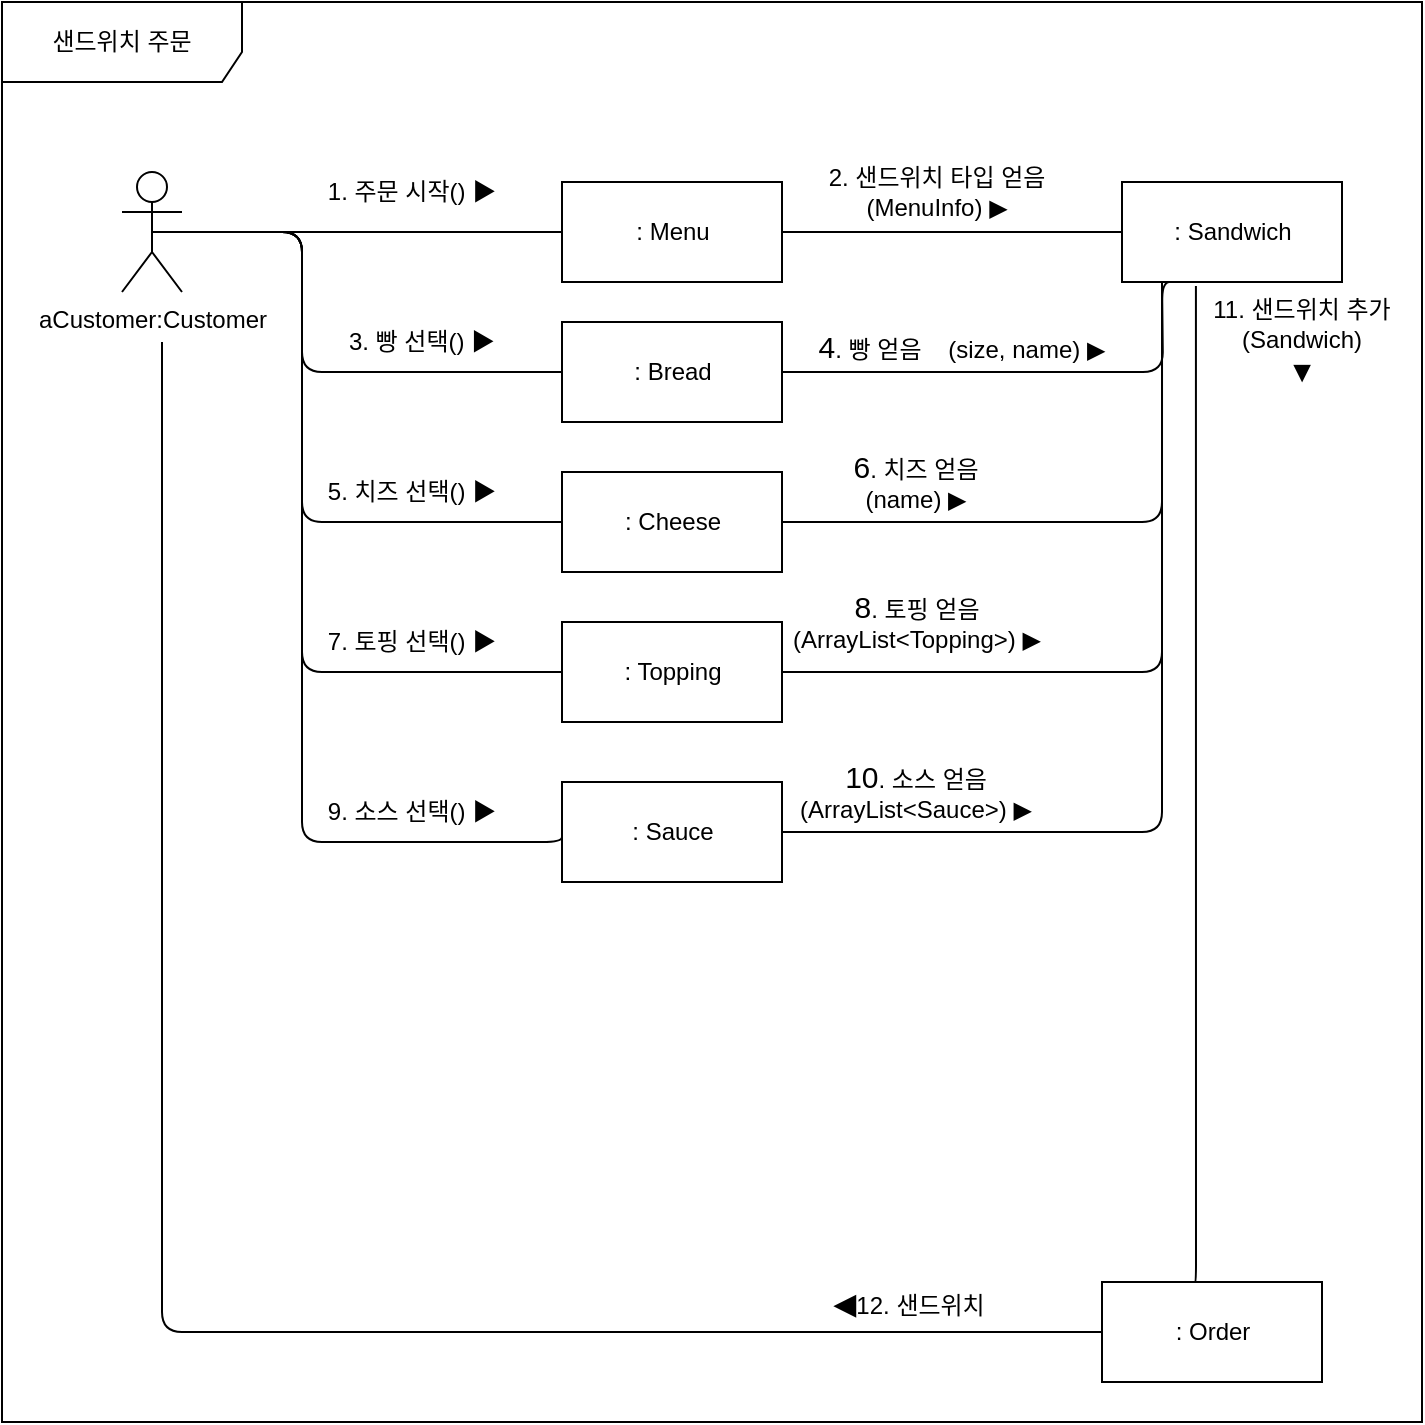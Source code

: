 <mxfile version="14.0.1" type="github">
  <diagram id="_Vj3maF3Iv_SxYzH1CFh" name="Page-1">
    <mxGraphModel dx="2889" dy="1097" grid="1" gridSize="10" guides="1" tooltips="1" connect="1" arrows="1" fold="1" page="1" pageScale="1" pageWidth="827" pageHeight="1169" math="0" shadow="0">
      <root>
        <mxCell id="0" />
        <mxCell id="1" parent="0" />
        <mxCell id="hAGynyKhxMLSOPA2V5pt-1" value="aCustomer:Customer" style="shape=umlActor;verticalLabelPosition=bottom;verticalAlign=top;html=1;" parent="1" vertex="1">
          <mxGeometry x="-50" y="275" width="30" height="60" as="geometry" />
        </mxCell>
        <mxCell id="hAGynyKhxMLSOPA2V5pt-2" value=": Menu" style="html=1;" parent="1" vertex="1">
          <mxGeometry x="170" y="280" width="110" height="50" as="geometry" />
        </mxCell>
        <mxCell id="hAGynyKhxMLSOPA2V5pt-10" value="" style="endArrow=none;html=1;entryX=0;entryY=0.5;entryDx=0;entryDy=0;exitX=0.5;exitY=0.5;exitDx=0;exitDy=0;exitPerimeter=0;" parent="1" source="hAGynyKhxMLSOPA2V5pt-1" target="hAGynyKhxMLSOPA2V5pt-2" edge="1">
          <mxGeometry width="50" height="50" relative="1" as="geometry">
            <mxPoint x="65" y="305" as="sourcePoint" />
            <mxPoint x="140" y="190" as="targetPoint" />
            <Array as="points">
              <mxPoint x="70" y="305" />
            </Array>
          </mxGeometry>
        </mxCell>
        <mxCell id="hAGynyKhxMLSOPA2V5pt-17" value="1. 주문 시작()&amp;nbsp;▶" style="text;html=1;strokeColor=none;fillColor=none;align=center;verticalAlign=middle;whiteSpace=wrap;rounded=0;" parent="1" vertex="1">
          <mxGeometry x="40" y="275" width="110" height="20" as="geometry" />
        </mxCell>
        <mxCell id="hAGynyKhxMLSOPA2V5pt-28" value=": Sandwich" style="html=1;" parent="1" vertex="1">
          <mxGeometry x="450" y="280" width="110" height="50" as="geometry" />
        </mxCell>
        <mxCell id="hAGynyKhxMLSOPA2V5pt-32" value="&lt;span style=&quot;font-size: 15px ; background-color: rgb(255 , 255 , 255)&quot;&gt;4&lt;/span&gt;. 빵 얻음&amp;nbsp; &amp;nbsp; (size, name) ▶&lt;br&gt;&amp;nbsp;" style="text;html=1;strokeColor=none;fillColor=none;align=center;verticalAlign=middle;whiteSpace=wrap;rounded=0;" parent="1" vertex="1">
          <mxGeometry x="290" y="360" width="160" height="20" as="geometry" />
        </mxCell>
        <mxCell id="hAGynyKhxMLSOPA2V5pt-35" value="&lt;span style=&quot;font-size: 15px ; background-color: rgb(255 , 255 , 255)&quot;&gt;6&lt;/span&gt;. 치즈 얻음(name)&amp;nbsp;▶" style="text;html=1;strokeColor=none;fillColor=none;align=center;verticalAlign=middle;whiteSpace=wrap;rounded=0;" parent="1" vertex="1">
          <mxGeometry x="297.25" y="420" width="100" height="20" as="geometry" />
        </mxCell>
        <mxCell id="hAGynyKhxMLSOPA2V5pt-37" value="&lt;span style=&quot;font-size: 15px ; background-color: rgb(255 , 255 , 255)&quot;&gt;8&lt;/span&gt;. 토핑 얻음(ArrayList&amp;lt;Topping&amp;gt;) ▶" style="text;html=1;strokeColor=none;fillColor=none;align=center;verticalAlign=middle;whiteSpace=wrap;rounded=0;" parent="1" vertex="1">
          <mxGeometry x="281" y="490" width="132.5" height="20" as="geometry" />
        </mxCell>
        <mxCell id="hAGynyKhxMLSOPA2V5pt-39" value="&lt;span style=&quot;font-size: 15px ; background-color: rgb(255 , 255 , 255)&quot;&gt;10&lt;/span&gt;. 소스 얻음(ArrayList&amp;lt;Sauce&amp;gt;)&amp;nbsp;▶" style="text;html=1;strokeColor=none;fillColor=none;align=center;verticalAlign=middle;whiteSpace=wrap;rounded=0;" parent="1" vertex="1">
          <mxGeometry x="297.25" y="575" width="100" height="20" as="geometry" />
        </mxCell>
        <mxCell id="hAGynyKhxMLSOPA2V5pt-66" value="샌드위치 주문" style="shape=umlFrame;whiteSpace=wrap;html=1;width=120;height=40;" parent="1" vertex="1">
          <mxGeometry x="-110" y="190" width="710" height="710" as="geometry" />
        </mxCell>
        <mxCell id="398axXaUY6G2Asph9Ox9-2" value=": Sauce" style="html=1;" parent="1" vertex="1">
          <mxGeometry x="170" y="580" width="110" height="50" as="geometry" />
        </mxCell>
        <mxCell id="VUy_vzExi_sMbyr-WgmK-3" value="" style="endArrow=none;html=1;edgeStyle=orthogonalEdgeStyle;exitX=1;exitY=0.5;exitDx=0;exitDy=0;entryX=0;entryY=0.5;entryDx=0;entryDy=0;" parent="1" source="hAGynyKhxMLSOPA2V5pt-2" target="hAGynyKhxMLSOPA2V5pt-28" edge="1">
          <mxGeometry relative="1" as="geometry">
            <mxPoint x="300" y="304.5" as="sourcePoint" />
            <mxPoint x="380" y="304.5" as="targetPoint" />
          </mxGeometry>
        </mxCell>
        <mxCell id="VUy_vzExi_sMbyr-WgmK-7" value="" style="endArrow=none;html=1;edgeStyle=orthogonalEdgeStyle;entryX=1;entryY=0.5;entryDx=0;entryDy=0;exitX=0.25;exitY=1;exitDx=0;exitDy=0;" parent="1" source="hAGynyKhxMLSOPA2V5pt-28" target="VUy_vzExi_sMbyr-WgmK-20" edge="1">
          <mxGeometry relative="1" as="geometry">
            <mxPoint x="530" y="230" as="sourcePoint" />
            <mxPoint x="610" y="230" as="targetPoint" />
            <Array as="points">
              <mxPoint x="470" y="330" />
              <mxPoint x="470" y="450" />
            </Array>
          </mxGeometry>
        </mxCell>
        <mxCell id="VUy_vzExi_sMbyr-WgmK-8" value="" style="endArrow=none;html=1;edgeStyle=orthogonalEdgeStyle;entryX=1;entryY=0.5;entryDx=0;entryDy=0;" parent="1" target="VUy_vzExi_sMbyr-WgmK-21" edge="1">
          <mxGeometry relative="1" as="geometry">
            <mxPoint x="470" y="330" as="sourcePoint" />
            <mxPoint x="620" y="360" as="targetPoint" />
            <Array as="points">
              <mxPoint x="470" y="525" />
            </Array>
          </mxGeometry>
        </mxCell>
        <mxCell id="VUy_vzExi_sMbyr-WgmK-9" value="" style="endArrow=none;html=1;edgeStyle=orthogonalEdgeStyle;entryX=1;entryY=0.5;entryDx=0;entryDy=0;exitX=0.182;exitY=1.1;exitDx=0;exitDy=0;exitPerimeter=0;" parent="1" source="hAGynyKhxMLSOPA2V5pt-28" target="398axXaUY6G2Asph9Ox9-2" edge="1">
          <mxGeometry relative="1" as="geometry">
            <mxPoint x="550" y="404.5" as="sourcePoint" />
            <mxPoint x="630" y="404.5" as="targetPoint" />
            <Array as="points">
              <mxPoint x="470" y="605" />
            </Array>
          </mxGeometry>
        </mxCell>
        <mxCell id="VUy_vzExi_sMbyr-WgmK-10" value="" style="endArrow=none;html=1;edgeStyle=orthogonalEdgeStyle;entryX=0.336;entryY=1.04;entryDx=0;entryDy=0;entryPerimeter=0;exitX=0.418;exitY=0.02;exitDx=0;exitDy=0;exitPerimeter=0;" parent="1" source="VUy_vzExi_sMbyr-WgmK-24" target="hAGynyKhxMLSOPA2V5pt-28" edge="1">
          <mxGeometry relative="1" as="geometry">
            <mxPoint x="374" y="399" as="sourcePoint" />
            <mxPoint x="454" y="399" as="targetPoint" />
            <Array as="points">
              <mxPoint x="487" y="831" />
            </Array>
          </mxGeometry>
        </mxCell>
        <mxCell id="VUy_vzExi_sMbyr-WgmK-18" value="2. 샌드위치 타입 얻음(MenuInfo) ▶" style="text;html=1;strokeColor=none;fillColor=none;align=center;verticalAlign=middle;whiteSpace=wrap;rounded=0;" parent="1" vertex="1">
          <mxGeometry x="290" y="275" width="135" height="20" as="geometry" />
        </mxCell>
        <mxCell id="VUy_vzExi_sMbyr-WgmK-19" value=": Bread" style="html=1;" parent="1" vertex="1">
          <mxGeometry x="170" y="350" width="110" height="50" as="geometry" />
        </mxCell>
        <mxCell id="VUy_vzExi_sMbyr-WgmK-20" value=": Cheese" style="html=1;" parent="1" vertex="1">
          <mxGeometry x="170" y="425" width="110" height="50" as="geometry" />
        </mxCell>
        <mxCell id="VUy_vzExi_sMbyr-WgmK-21" value=": Topping" style="html=1;" parent="1" vertex="1">
          <mxGeometry x="170" y="500" width="110" height="50" as="geometry" />
        </mxCell>
        <mxCell id="VUy_vzExi_sMbyr-WgmK-24" value=": Order" style="html=1;" parent="1" vertex="1">
          <mxGeometry x="440" y="830" width="110" height="50" as="geometry" />
        </mxCell>
        <mxCell id="VUy_vzExi_sMbyr-WgmK-28" value="" style="endArrow=none;html=1;edgeStyle=orthogonalEdgeStyle;entryX=0;entryY=0.5;entryDx=0;entryDy=0;" parent="1" target="VUy_vzExi_sMbyr-WgmK-24" edge="1">
          <mxGeometry relative="1" as="geometry">
            <mxPoint x="-30" y="360" as="sourcePoint" />
            <mxPoint x="410" y="494.5" as="targetPoint" />
            <Array as="points">
              <mxPoint x="-30" y="855" />
            </Array>
          </mxGeometry>
        </mxCell>
        <mxCell id="VUy_vzExi_sMbyr-WgmK-31" value="" style="endArrow=none;html=1;edgeStyle=orthogonalEdgeStyle;exitX=1;exitY=0.5;exitDx=0;exitDy=0;" parent="1" source="VUy_vzExi_sMbyr-WgmK-19" edge="1">
          <mxGeometry relative="1" as="geometry">
            <mxPoint x="300" y="380" as="sourcePoint" />
            <mxPoint x="470" y="330" as="targetPoint" />
          </mxGeometry>
        </mxCell>
        <mxCell id="VUy_vzExi_sMbyr-WgmK-41" value="" style="endArrow=none;html=1;edgeStyle=orthogonalEdgeStyle;entryX=0;entryY=0.5;entryDx=0;entryDy=0;" parent="1" target="VUy_vzExi_sMbyr-WgmK-19" edge="1">
          <mxGeometry relative="1" as="geometry">
            <mxPoint x="-33" y="305" as="sourcePoint" />
            <mxPoint x="160" y="380" as="targetPoint" />
            <Array as="points">
              <mxPoint x="40" y="305" />
              <mxPoint x="40" y="375" />
            </Array>
          </mxGeometry>
        </mxCell>
        <mxCell id="VUy_vzExi_sMbyr-WgmK-43" value="" style="endArrow=none;html=1;edgeStyle=orthogonalEdgeStyle;entryX=0;entryY=0.5;entryDx=0;entryDy=0;exitX=0.5;exitY=0.5;exitDx=0;exitDy=0;exitPerimeter=0;" parent="1" source="hAGynyKhxMLSOPA2V5pt-1" target="VUy_vzExi_sMbyr-WgmK-20" edge="1">
          <mxGeometry relative="1" as="geometry">
            <mxPoint x="-46.5" y="380" as="sourcePoint" />
            <mxPoint x="156.5" y="450" as="targetPoint" />
            <Array as="points">
              <mxPoint x="40" y="305" />
              <mxPoint x="40" y="450" />
            </Array>
          </mxGeometry>
        </mxCell>
        <mxCell id="VUy_vzExi_sMbyr-WgmK-44" value="" style="endArrow=none;html=1;edgeStyle=orthogonalEdgeStyle;entryX=0;entryY=0.5;entryDx=0;entryDy=0;exitX=0.5;exitY=0.5;exitDx=0;exitDy=0;exitPerimeter=0;" parent="1" source="hAGynyKhxMLSOPA2V5pt-1" target="VUy_vzExi_sMbyr-WgmK-21" edge="1">
          <mxGeometry relative="1" as="geometry">
            <mxPoint x="-47.5" y="380" as="sourcePoint" />
            <mxPoint x="157.5" y="525" as="targetPoint" />
            <Array as="points">
              <mxPoint x="40" y="305" />
              <mxPoint x="40" y="525" />
            </Array>
          </mxGeometry>
        </mxCell>
        <mxCell id="VUy_vzExi_sMbyr-WgmK-45" value="" style="endArrow=none;html=1;edgeStyle=orthogonalEdgeStyle;entryX=0;entryY=0.5;entryDx=0;entryDy=0;exitX=0.5;exitY=0.5;exitDx=0;exitDy=0;exitPerimeter=0;" parent="1" source="hAGynyKhxMLSOPA2V5pt-1" target="398axXaUY6G2Asph9Ox9-2" edge="1">
          <mxGeometry relative="1" as="geometry">
            <mxPoint x="-47.5" y="390" as="sourcePoint" />
            <mxPoint x="157.5" y="610" as="targetPoint" />
            <Array as="points">
              <mxPoint x="40" y="305" />
              <mxPoint x="40" y="610" />
              <mxPoint x="170" y="610" />
            </Array>
          </mxGeometry>
        </mxCell>
        <mxCell id="VUy_vzExi_sMbyr-WgmK-46" value="3. 빵 선택() ▶" style="text;html=1;strokeColor=none;fillColor=none;align=center;verticalAlign=middle;whiteSpace=wrap;rounded=0;" parent="1" vertex="1">
          <mxGeometry x="60" y="350" width="80" height="20" as="geometry" />
        </mxCell>
        <mxCell id="VUy_vzExi_sMbyr-WgmK-48" value="5. 치즈 선택() ▶" style="text;html=1;strokeColor=none;fillColor=none;align=center;verticalAlign=middle;whiteSpace=wrap;rounded=0;" parent="1" vertex="1">
          <mxGeometry x="50" y="425" width="90" height="20" as="geometry" />
        </mxCell>
        <mxCell id="VUy_vzExi_sMbyr-WgmK-49" value="7. 토핑 선택() ▶" style="text;html=1;strokeColor=none;fillColor=none;align=center;verticalAlign=middle;whiteSpace=wrap;rounded=0;" parent="1" vertex="1">
          <mxGeometry x="50" y="500" width="90" height="20" as="geometry" />
        </mxCell>
        <mxCell id="VUy_vzExi_sMbyr-WgmK-50" value="9. 소스 선택() ▶" style="text;html=1;strokeColor=none;fillColor=none;align=center;verticalAlign=middle;whiteSpace=wrap;rounded=0;" parent="1" vertex="1">
          <mxGeometry x="50" y="585" width="90" height="20" as="geometry" />
        </mxCell>
        <mxCell id="VUy_vzExi_sMbyr-WgmK-66" value="11. 샌드위치 추가(Sandwich)&lt;br&gt;&lt;span style=&quot;font-family: , sans-serif ; font-size: 15px ; background-color: rgb(255 , 255 , 255)&quot;&gt;▼&lt;/span&gt;" style="text;html=1;strokeColor=none;fillColor=none;align=center;verticalAlign=middle;whiteSpace=wrap;rounded=0;" parent="1" vertex="1">
          <mxGeometry x="490" y="350" width="100" height="20" as="geometry" />
        </mxCell>
        <mxCell id="VUy_vzExi_sMbyr-WgmK-67" value="&lt;span style=&quot;font-family: , sans-serif ; font-size: 15px ; background-color: rgb(255 , 255 , 255)&quot;&gt;◀&lt;/span&gt;12. 샌드위치" style="text;html=1;strokeColor=none;fillColor=none;align=center;verticalAlign=middle;whiteSpace=wrap;rounded=0;" parent="1" vertex="1">
          <mxGeometry x="297" y="830" width="93" height="20" as="geometry" />
        </mxCell>
      </root>
    </mxGraphModel>
  </diagram>
</mxfile>
